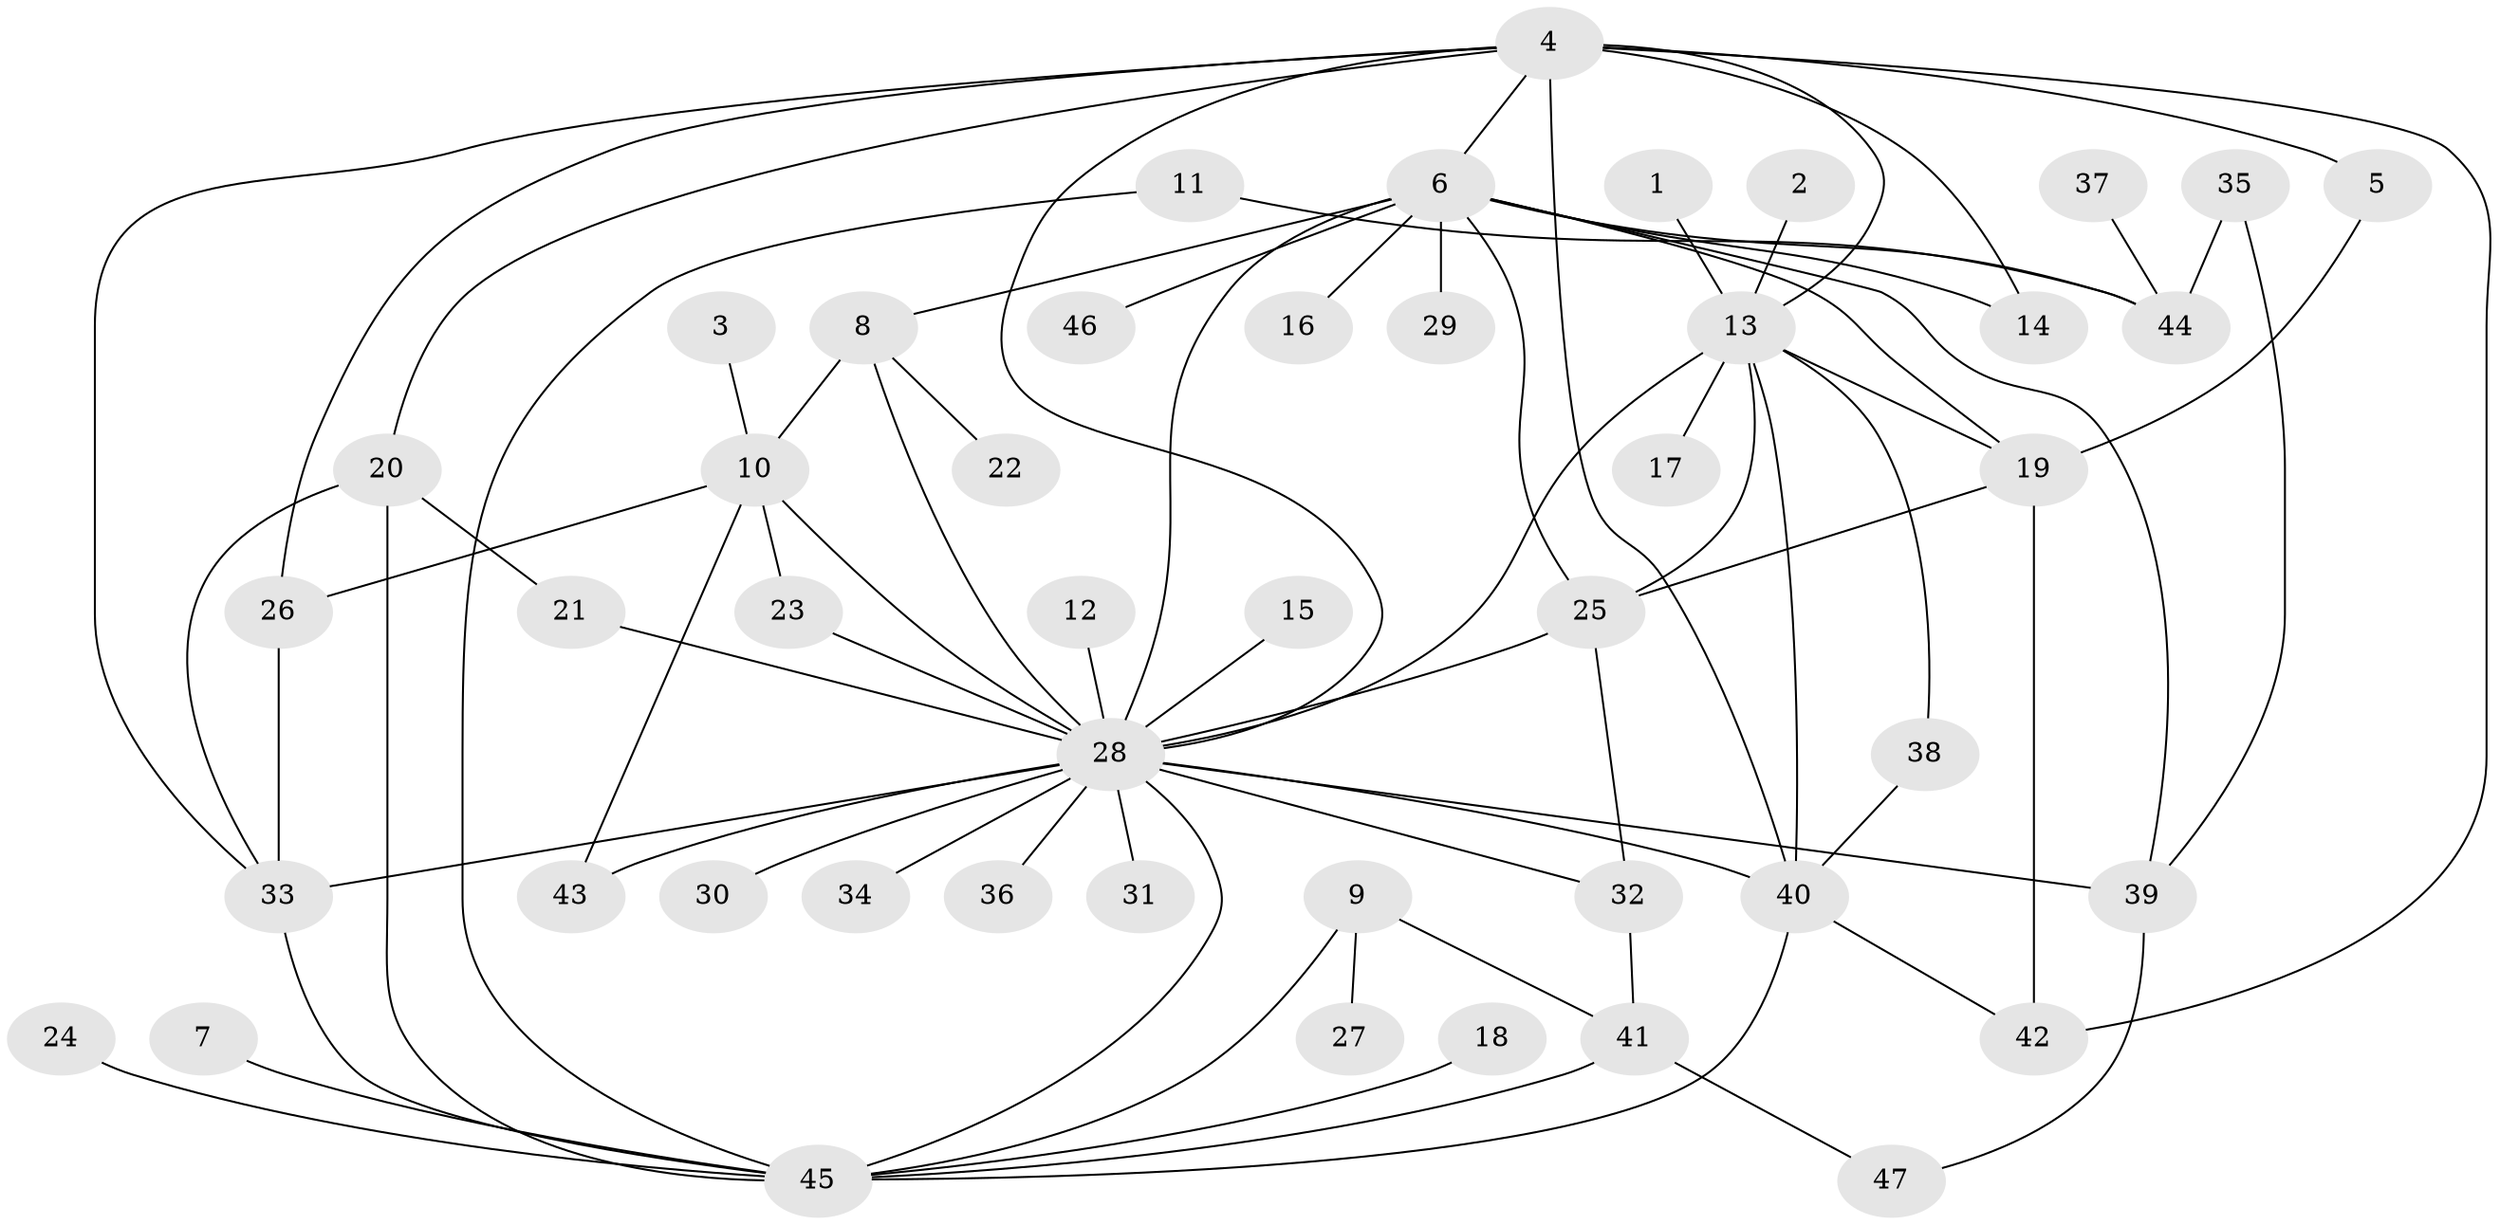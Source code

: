 // original degree distribution, {6: 0.02127659574468085, 15: 0.010638297872340425, 31: 0.010638297872340425, 12: 0.02127659574468085, 3: 0.19148936170212766, 8: 0.02127659574468085, 5: 0.031914893617021274, 1: 0.43617021276595747, 2: 0.18085106382978725, 7: 0.02127659574468085, 4: 0.05319148936170213}
// Generated by graph-tools (version 1.1) at 2025/36/03/04/25 23:36:45]
// undirected, 47 vertices, 78 edges
graph export_dot {
  node [color=gray90,style=filled];
  1;
  2;
  3;
  4;
  5;
  6;
  7;
  8;
  9;
  10;
  11;
  12;
  13;
  14;
  15;
  16;
  17;
  18;
  19;
  20;
  21;
  22;
  23;
  24;
  25;
  26;
  27;
  28;
  29;
  30;
  31;
  32;
  33;
  34;
  35;
  36;
  37;
  38;
  39;
  40;
  41;
  42;
  43;
  44;
  45;
  46;
  47;
  1 -- 13 [weight=1.0];
  2 -- 13 [weight=1.0];
  3 -- 10 [weight=1.0];
  4 -- 5 [weight=1.0];
  4 -- 6 [weight=1.0];
  4 -- 13 [weight=2.0];
  4 -- 14 [weight=1.0];
  4 -- 20 [weight=1.0];
  4 -- 26 [weight=1.0];
  4 -- 28 [weight=1.0];
  4 -- 33 [weight=1.0];
  4 -- 40 [weight=1.0];
  4 -- 42 [weight=1.0];
  5 -- 19 [weight=1.0];
  6 -- 8 [weight=1.0];
  6 -- 14 [weight=1.0];
  6 -- 16 [weight=1.0];
  6 -- 19 [weight=1.0];
  6 -- 25 [weight=1.0];
  6 -- 28 [weight=1.0];
  6 -- 29 [weight=1.0];
  6 -- 39 [weight=1.0];
  6 -- 44 [weight=2.0];
  6 -- 46 [weight=1.0];
  7 -- 45 [weight=1.0];
  8 -- 10 [weight=1.0];
  8 -- 22 [weight=1.0];
  8 -- 28 [weight=1.0];
  9 -- 27 [weight=1.0];
  9 -- 41 [weight=1.0];
  9 -- 45 [weight=1.0];
  10 -- 23 [weight=1.0];
  10 -- 26 [weight=1.0];
  10 -- 28 [weight=1.0];
  10 -- 43 [weight=1.0];
  11 -- 44 [weight=1.0];
  11 -- 45 [weight=1.0];
  12 -- 28 [weight=1.0];
  13 -- 17 [weight=1.0];
  13 -- 19 [weight=1.0];
  13 -- 25 [weight=1.0];
  13 -- 28 [weight=1.0];
  13 -- 38 [weight=1.0];
  13 -- 40 [weight=1.0];
  15 -- 28 [weight=1.0];
  18 -- 45 [weight=1.0];
  19 -- 25 [weight=1.0];
  19 -- 42 [weight=1.0];
  20 -- 21 [weight=1.0];
  20 -- 33 [weight=1.0];
  20 -- 45 [weight=1.0];
  21 -- 28 [weight=1.0];
  23 -- 28 [weight=1.0];
  24 -- 45 [weight=1.0];
  25 -- 28 [weight=2.0];
  25 -- 32 [weight=1.0];
  26 -- 33 [weight=1.0];
  28 -- 30 [weight=1.0];
  28 -- 31 [weight=1.0];
  28 -- 32 [weight=1.0];
  28 -- 33 [weight=2.0];
  28 -- 34 [weight=1.0];
  28 -- 36 [weight=1.0];
  28 -- 39 [weight=1.0];
  28 -- 40 [weight=1.0];
  28 -- 43 [weight=1.0];
  28 -- 45 [weight=1.0];
  32 -- 41 [weight=2.0];
  33 -- 45 [weight=1.0];
  35 -- 39 [weight=1.0];
  35 -- 44 [weight=1.0];
  37 -- 44 [weight=1.0];
  38 -- 40 [weight=1.0];
  39 -- 47 [weight=1.0];
  40 -- 42 [weight=1.0];
  40 -- 45 [weight=1.0];
  41 -- 45 [weight=1.0];
  41 -- 47 [weight=1.0];
}
